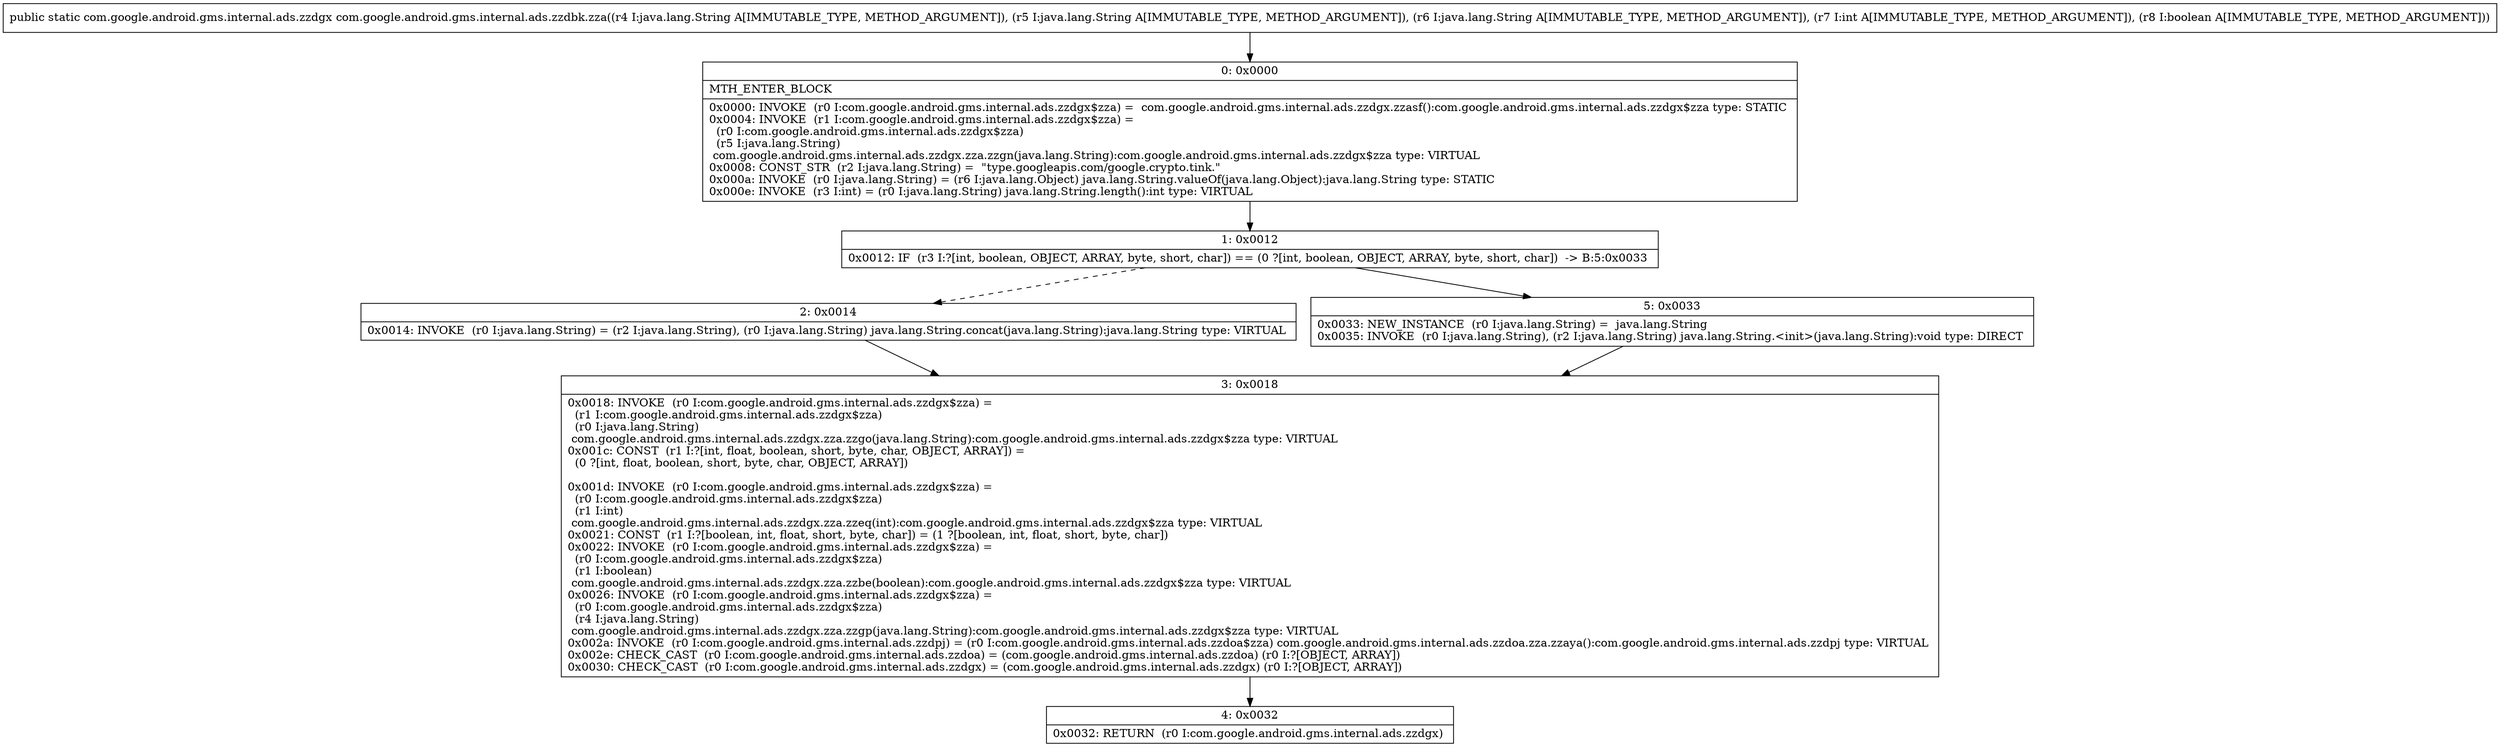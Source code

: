 digraph "CFG forcom.google.android.gms.internal.ads.zzdbk.zza(Ljava\/lang\/String;Ljava\/lang\/String;Ljava\/lang\/String;IZ)Lcom\/google\/android\/gms\/internal\/ads\/zzdgx;" {
Node_0 [shape=record,label="{0\:\ 0x0000|MTH_ENTER_BLOCK\l|0x0000: INVOKE  (r0 I:com.google.android.gms.internal.ads.zzdgx$zza) =  com.google.android.gms.internal.ads.zzdgx.zzasf():com.google.android.gms.internal.ads.zzdgx$zza type: STATIC \l0x0004: INVOKE  (r1 I:com.google.android.gms.internal.ads.zzdgx$zza) = \l  (r0 I:com.google.android.gms.internal.ads.zzdgx$zza)\l  (r5 I:java.lang.String)\l com.google.android.gms.internal.ads.zzdgx.zza.zzgn(java.lang.String):com.google.android.gms.internal.ads.zzdgx$zza type: VIRTUAL \l0x0008: CONST_STR  (r2 I:java.lang.String) =  \"type.googleapis.com\/google.crypto.tink.\" \l0x000a: INVOKE  (r0 I:java.lang.String) = (r6 I:java.lang.Object) java.lang.String.valueOf(java.lang.Object):java.lang.String type: STATIC \l0x000e: INVOKE  (r3 I:int) = (r0 I:java.lang.String) java.lang.String.length():int type: VIRTUAL \l}"];
Node_1 [shape=record,label="{1\:\ 0x0012|0x0012: IF  (r3 I:?[int, boolean, OBJECT, ARRAY, byte, short, char]) == (0 ?[int, boolean, OBJECT, ARRAY, byte, short, char])  \-\> B:5:0x0033 \l}"];
Node_2 [shape=record,label="{2\:\ 0x0014|0x0014: INVOKE  (r0 I:java.lang.String) = (r2 I:java.lang.String), (r0 I:java.lang.String) java.lang.String.concat(java.lang.String):java.lang.String type: VIRTUAL \l}"];
Node_3 [shape=record,label="{3\:\ 0x0018|0x0018: INVOKE  (r0 I:com.google.android.gms.internal.ads.zzdgx$zza) = \l  (r1 I:com.google.android.gms.internal.ads.zzdgx$zza)\l  (r0 I:java.lang.String)\l com.google.android.gms.internal.ads.zzdgx.zza.zzgo(java.lang.String):com.google.android.gms.internal.ads.zzdgx$zza type: VIRTUAL \l0x001c: CONST  (r1 I:?[int, float, boolean, short, byte, char, OBJECT, ARRAY]) = \l  (0 ?[int, float, boolean, short, byte, char, OBJECT, ARRAY])\l \l0x001d: INVOKE  (r0 I:com.google.android.gms.internal.ads.zzdgx$zza) = \l  (r0 I:com.google.android.gms.internal.ads.zzdgx$zza)\l  (r1 I:int)\l com.google.android.gms.internal.ads.zzdgx.zza.zzeq(int):com.google.android.gms.internal.ads.zzdgx$zza type: VIRTUAL \l0x0021: CONST  (r1 I:?[boolean, int, float, short, byte, char]) = (1 ?[boolean, int, float, short, byte, char]) \l0x0022: INVOKE  (r0 I:com.google.android.gms.internal.ads.zzdgx$zza) = \l  (r0 I:com.google.android.gms.internal.ads.zzdgx$zza)\l  (r1 I:boolean)\l com.google.android.gms.internal.ads.zzdgx.zza.zzbe(boolean):com.google.android.gms.internal.ads.zzdgx$zza type: VIRTUAL \l0x0026: INVOKE  (r0 I:com.google.android.gms.internal.ads.zzdgx$zza) = \l  (r0 I:com.google.android.gms.internal.ads.zzdgx$zza)\l  (r4 I:java.lang.String)\l com.google.android.gms.internal.ads.zzdgx.zza.zzgp(java.lang.String):com.google.android.gms.internal.ads.zzdgx$zza type: VIRTUAL \l0x002a: INVOKE  (r0 I:com.google.android.gms.internal.ads.zzdpj) = (r0 I:com.google.android.gms.internal.ads.zzdoa$zza) com.google.android.gms.internal.ads.zzdoa.zza.zzaya():com.google.android.gms.internal.ads.zzdpj type: VIRTUAL \l0x002e: CHECK_CAST  (r0 I:com.google.android.gms.internal.ads.zzdoa) = (com.google.android.gms.internal.ads.zzdoa) (r0 I:?[OBJECT, ARRAY]) \l0x0030: CHECK_CAST  (r0 I:com.google.android.gms.internal.ads.zzdgx) = (com.google.android.gms.internal.ads.zzdgx) (r0 I:?[OBJECT, ARRAY]) \l}"];
Node_4 [shape=record,label="{4\:\ 0x0032|0x0032: RETURN  (r0 I:com.google.android.gms.internal.ads.zzdgx) \l}"];
Node_5 [shape=record,label="{5\:\ 0x0033|0x0033: NEW_INSTANCE  (r0 I:java.lang.String) =  java.lang.String \l0x0035: INVOKE  (r0 I:java.lang.String), (r2 I:java.lang.String) java.lang.String.\<init\>(java.lang.String):void type: DIRECT \l}"];
MethodNode[shape=record,label="{public static com.google.android.gms.internal.ads.zzdgx com.google.android.gms.internal.ads.zzdbk.zza((r4 I:java.lang.String A[IMMUTABLE_TYPE, METHOD_ARGUMENT]), (r5 I:java.lang.String A[IMMUTABLE_TYPE, METHOD_ARGUMENT]), (r6 I:java.lang.String A[IMMUTABLE_TYPE, METHOD_ARGUMENT]), (r7 I:int A[IMMUTABLE_TYPE, METHOD_ARGUMENT]), (r8 I:boolean A[IMMUTABLE_TYPE, METHOD_ARGUMENT])) }"];
MethodNode -> Node_0;
Node_0 -> Node_1;
Node_1 -> Node_2[style=dashed];
Node_1 -> Node_5;
Node_2 -> Node_3;
Node_3 -> Node_4;
Node_5 -> Node_3;
}

